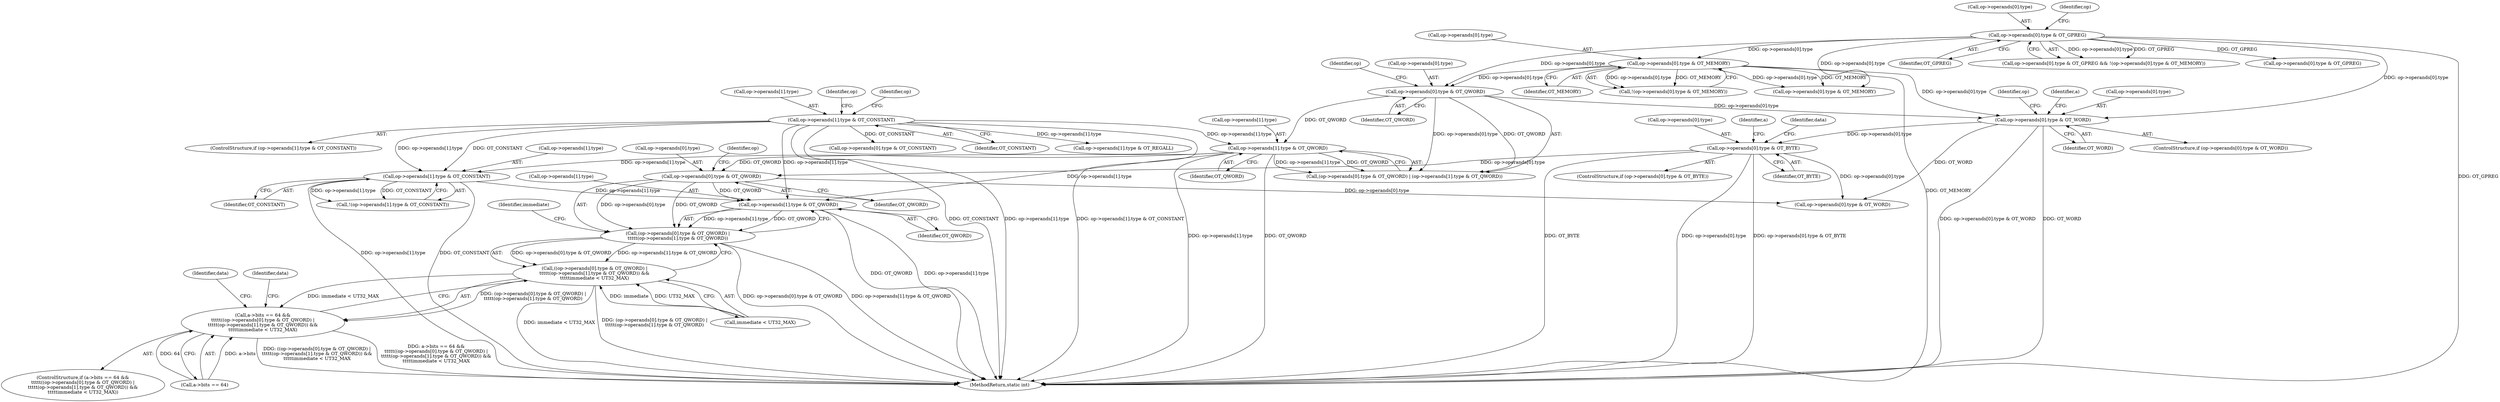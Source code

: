 digraph "0_radare2_f17bfd9f1da05f30f23a4dd05e9d2363e1406948@API" {
"1000361" [label="(Call,op->operands[1].type & OT_QWORD)"];
"1000226" [label="(Call,op->operands[1].type & OT_QWORD)"];
"1000132" [label="(Call,op->operands[1].type & OT_CONSTANT)"];
"1000217" [label="(Call,op->operands[0].type & OT_QWORD)"];
"1000189" [label="(Call,op->operands[0].type & OT_GPREG)"];
"1000199" [label="(Call,op->operands[0].type & OT_MEMORY)"];
"1000239" [label="(Call,op->operands[1].type & OT_CONSTANT)"];
"1000352" [label="(Call,op->operands[0].type & OT_QWORD)"];
"1000311" [label="(Call,op->operands[0].type & OT_BYTE)"];
"1000287" [label="(Call,op->operands[0].type & OT_WORD)"];
"1000351" [label="(Call,(op->operands[0].type & OT_QWORD) |\n\t\t\t\t\t(op->operands[1].type & OT_QWORD))"];
"1000350" [label="(Call,((op->operands[0].type & OT_QWORD) |\n\t\t\t\t\t(op->operands[1].type & OT_QWORD)) &&\n\t\t\t\t\timmediate < UT32_MAX)"];
"1000344" [label="(Call,a->bits == 64 &&\n\t\t\t\t\t((op->operands[0].type & OT_QWORD) |\n\t\t\t\t\t(op->operands[1].type & OT_QWORD)) &&\n\t\t\t\t\timmediate < UT32_MAX)"];
"1000197" [label="(Identifier,OT_GPREG)"];
"1000497" [label="(Call,op->operands[0].type & OT_MEMORY)"];
"1001275" [label="(Call,op->operands[0].type & OT_CONSTANT)"];
"1000188" [label="(Call,op->operands[0].type & OT_GPREG && !(op->operands[0].type & OT_MEMORY))"];
"1000198" [label="(Call,!(op->operands[0].type & OT_MEMORY))"];
"1000370" [label="(Call,immediate < UT32_MAX)"];
"1003216" [label="(MethodReturn,static int)"];
"1000287" [label="(Call,op->operands[0].type & OT_WORD)"];
"1000319" [label="(Identifier,OT_BYTE)"];
"1000247" [label="(Identifier,OT_CONSTANT)"];
"1000315" [label="(Identifier,op)"];
"1000345" [label="(Call,a->bits == 64)"];
"1000311" [label="(Call,op->operands[0].type & OT_BYTE)"];
"1000362" [label="(Call,op->operands[1].type)"];
"1000360" [label="(Identifier,OT_QWORD)"];
"1000371" [label="(Identifier,immediate)"];
"1000398" [label="(Identifier,data)"];
"1000225" [label="(Identifier,OT_QWORD)"];
"1000518" [label="(Call,op->operands[0].type & OT_GPREG)"];
"1000295" [label="(Identifier,OT_WORD)"];
"1000140" [label="(Identifier,OT_CONSTANT)"];
"1000323" [label="(Identifier,data)"];
"1000189" [label="(Call,op->operands[0].type & OT_GPREG)"];
"1000286" [label="(ControlStructure,if (op->operands[0].type & OT_WORD))"];
"1000190" [label="(Call,op->operands[0].type)"];
"1000353" [label="(Call,op->operands[0].type)"];
"1000216" [label="(Call,(op->operands[0].type & OT_QWORD) | (op->operands[1].type & OT_QWORD))"];
"1000351" [label="(Call,(op->operands[0].type & OT_QWORD) |\n\t\t\t\t\t(op->operands[1].type & OT_QWORD))"];
"1000147" [label="(Identifier,op)"];
"1001254" [label="(Call,op->operands[1].type & OT_REGALL)"];
"1000203" [label="(Identifier,op)"];
"1000200" [label="(Call,op->operands[0].type)"];
"1000230" [label="(Identifier,op)"];
"1000312" [label="(Call,op->operands[0].type)"];
"1000376" [label="(Identifier,data)"];
"1000217" [label="(Call,op->operands[0].type & OT_QWORD)"];
"1000133" [label="(Call,op->operands[1].type)"];
"1000240" [label="(Call,op->operands[1].type)"];
"1000300" [label="(Identifier,a)"];
"1000131" [label="(ControlStructure,if (op->operands[1].type & OT_CONSTANT))"];
"1000207" [label="(Identifier,OT_MEMORY)"];
"1000344" [label="(Call,a->bits == 64 &&\n\t\t\t\t\t((op->operands[0].type & OT_QWORD) |\n\t\t\t\t\t(op->operands[1].type & OT_QWORD)) &&\n\t\t\t\t\timmediate < UT32_MAX)"];
"1000347" [label="(Identifier,a)"];
"1000426" [label="(Call,op->operands[0].type & OT_WORD)"];
"1000350" [label="(Call,((op->operands[0].type & OT_QWORD) |\n\t\t\t\t\t(op->operands[1].type & OT_QWORD)) &&\n\t\t\t\t\timmediate < UT32_MAX)"];
"1000238" [label="(Call,!(op->operands[1].type & OT_CONSTANT))"];
"1000226" [label="(Call,op->operands[1].type & OT_QWORD)"];
"1000365" [label="(Identifier,op)"];
"1000288" [label="(Call,op->operands[0].type)"];
"1000343" [label="(ControlStructure,if (a->bits == 64 &&\n\t\t\t\t\t((op->operands[0].type & OT_QWORD) |\n\t\t\t\t\t(op->operands[1].type & OT_QWORD)) &&\n\t\t\t\t\timmediate < UT32_MAX))"];
"1000132" [label="(Call,op->operands[1].type & OT_CONSTANT)"];
"1001258" [label="(Identifier,op)"];
"1000218" [label="(Call,op->operands[0].type)"];
"1000361" [label="(Call,op->operands[1].type & OT_QWORD)"];
"1000234" [label="(Identifier,OT_QWORD)"];
"1000199" [label="(Call,op->operands[0].type & OT_MEMORY)"];
"1000352" [label="(Call,op->operands[0].type & OT_QWORD)"];
"1000310" [label="(ControlStructure,if (op->operands[0].type & OT_BYTE))"];
"1000239" [label="(Call,op->operands[1].type & OT_CONSTANT)"];
"1000227" [label="(Call,op->operands[1].type)"];
"1000369" [label="(Identifier,OT_QWORD)"];
"1000361" -> "1000351"  [label="AST: "];
"1000361" -> "1000369"  [label="CFG: "];
"1000362" -> "1000361"  [label="AST: "];
"1000369" -> "1000361"  [label="AST: "];
"1000351" -> "1000361"  [label="CFG: "];
"1000361" -> "1003216"  [label="DDG: OT_QWORD"];
"1000361" -> "1003216"  [label="DDG: op->operands[1].type"];
"1000361" -> "1000351"  [label="DDG: op->operands[1].type"];
"1000361" -> "1000351"  [label="DDG: OT_QWORD"];
"1000226" -> "1000361"  [label="DDG: op->operands[1].type"];
"1000239" -> "1000361"  [label="DDG: op->operands[1].type"];
"1000132" -> "1000361"  [label="DDG: op->operands[1].type"];
"1000352" -> "1000361"  [label="DDG: OT_QWORD"];
"1000226" -> "1000216"  [label="AST: "];
"1000226" -> "1000234"  [label="CFG: "];
"1000227" -> "1000226"  [label="AST: "];
"1000234" -> "1000226"  [label="AST: "];
"1000216" -> "1000226"  [label="CFG: "];
"1000226" -> "1003216"  [label="DDG: op->operands[1].type"];
"1000226" -> "1003216"  [label="DDG: OT_QWORD"];
"1000226" -> "1000216"  [label="DDG: op->operands[1].type"];
"1000226" -> "1000216"  [label="DDG: OT_QWORD"];
"1000132" -> "1000226"  [label="DDG: op->operands[1].type"];
"1000217" -> "1000226"  [label="DDG: OT_QWORD"];
"1000226" -> "1000239"  [label="DDG: op->operands[1].type"];
"1000226" -> "1000352"  [label="DDG: OT_QWORD"];
"1000132" -> "1000131"  [label="AST: "];
"1000132" -> "1000140"  [label="CFG: "];
"1000133" -> "1000132"  [label="AST: "];
"1000140" -> "1000132"  [label="AST: "];
"1000147" -> "1000132"  [label="CFG: "];
"1001258" -> "1000132"  [label="CFG: "];
"1000132" -> "1003216"  [label="DDG: op->operands[1].type & OT_CONSTANT"];
"1000132" -> "1003216"  [label="DDG: OT_CONSTANT"];
"1000132" -> "1003216"  [label="DDG: op->operands[1].type"];
"1000132" -> "1000239"  [label="DDG: op->operands[1].type"];
"1000132" -> "1000239"  [label="DDG: OT_CONSTANT"];
"1000132" -> "1001254"  [label="DDG: op->operands[1].type"];
"1000132" -> "1001275"  [label="DDG: OT_CONSTANT"];
"1000217" -> "1000216"  [label="AST: "];
"1000217" -> "1000225"  [label="CFG: "];
"1000218" -> "1000217"  [label="AST: "];
"1000225" -> "1000217"  [label="AST: "];
"1000230" -> "1000217"  [label="CFG: "];
"1000217" -> "1000216"  [label="DDG: op->operands[0].type"];
"1000217" -> "1000216"  [label="DDG: OT_QWORD"];
"1000189" -> "1000217"  [label="DDG: op->operands[0].type"];
"1000199" -> "1000217"  [label="DDG: op->operands[0].type"];
"1000217" -> "1000287"  [label="DDG: op->operands[0].type"];
"1000189" -> "1000188"  [label="AST: "];
"1000189" -> "1000197"  [label="CFG: "];
"1000190" -> "1000189"  [label="AST: "];
"1000197" -> "1000189"  [label="AST: "];
"1000203" -> "1000189"  [label="CFG: "];
"1000188" -> "1000189"  [label="CFG: "];
"1000189" -> "1003216"  [label="DDG: OT_GPREG"];
"1000189" -> "1000188"  [label="DDG: op->operands[0].type"];
"1000189" -> "1000188"  [label="DDG: OT_GPREG"];
"1000189" -> "1000199"  [label="DDG: op->operands[0].type"];
"1000189" -> "1000287"  [label="DDG: op->operands[0].type"];
"1000189" -> "1000497"  [label="DDG: op->operands[0].type"];
"1000189" -> "1000518"  [label="DDG: OT_GPREG"];
"1000199" -> "1000198"  [label="AST: "];
"1000199" -> "1000207"  [label="CFG: "];
"1000200" -> "1000199"  [label="AST: "];
"1000207" -> "1000199"  [label="AST: "];
"1000198" -> "1000199"  [label="CFG: "];
"1000199" -> "1003216"  [label="DDG: OT_MEMORY"];
"1000199" -> "1000198"  [label="DDG: op->operands[0].type"];
"1000199" -> "1000198"  [label="DDG: OT_MEMORY"];
"1000199" -> "1000287"  [label="DDG: op->operands[0].type"];
"1000199" -> "1000497"  [label="DDG: op->operands[0].type"];
"1000199" -> "1000497"  [label="DDG: OT_MEMORY"];
"1000239" -> "1000238"  [label="AST: "];
"1000239" -> "1000247"  [label="CFG: "];
"1000240" -> "1000239"  [label="AST: "];
"1000247" -> "1000239"  [label="AST: "];
"1000238" -> "1000239"  [label="CFG: "];
"1000239" -> "1003216"  [label="DDG: op->operands[1].type"];
"1000239" -> "1003216"  [label="DDG: OT_CONSTANT"];
"1000239" -> "1000238"  [label="DDG: op->operands[1].type"];
"1000239" -> "1000238"  [label="DDG: OT_CONSTANT"];
"1000352" -> "1000351"  [label="AST: "];
"1000352" -> "1000360"  [label="CFG: "];
"1000353" -> "1000352"  [label="AST: "];
"1000360" -> "1000352"  [label="AST: "];
"1000365" -> "1000352"  [label="CFG: "];
"1000352" -> "1000351"  [label="DDG: op->operands[0].type"];
"1000352" -> "1000351"  [label="DDG: OT_QWORD"];
"1000311" -> "1000352"  [label="DDG: op->operands[0].type"];
"1000352" -> "1000426"  [label="DDG: op->operands[0].type"];
"1000311" -> "1000310"  [label="AST: "];
"1000311" -> "1000319"  [label="CFG: "];
"1000312" -> "1000311"  [label="AST: "];
"1000319" -> "1000311"  [label="AST: "];
"1000323" -> "1000311"  [label="CFG: "];
"1000347" -> "1000311"  [label="CFG: "];
"1000311" -> "1003216"  [label="DDG: op->operands[0].type"];
"1000311" -> "1003216"  [label="DDG: op->operands[0].type & OT_BYTE"];
"1000311" -> "1003216"  [label="DDG: OT_BYTE"];
"1000287" -> "1000311"  [label="DDG: op->operands[0].type"];
"1000311" -> "1000426"  [label="DDG: op->operands[0].type"];
"1000287" -> "1000286"  [label="AST: "];
"1000287" -> "1000295"  [label="CFG: "];
"1000288" -> "1000287"  [label="AST: "];
"1000295" -> "1000287"  [label="AST: "];
"1000300" -> "1000287"  [label="CFG: "];
"1000315" -> "1000287"  [label="CFG: "];
"1000287" -> "1003216"  [label="DDG: op->operands[0].type & OT_WORD"];
"1000287" -> "1003216"  [label="DDG: OT_WORD"];
"1000287" -> "1000426"  [label="DDG: OT_WORD"];
"1000351" -> "1000350"  [label="AST: "];
"1000371" -> "1000351"  [label="CFG: "];
"1000350" -> "1000351"  [label="CFG: "];
"1000351" -> "1003216"  [label="DDG: op->operands[1].type & OT_QWORD"];
"1000351" -> "1003216"  [label="DDG: op->operands[0].type & OT_QWORD"];
"1000351" -> "1000350"  [label="DDG: op->operands[0].type & OT_QWORD"];
"1000351" -> "1000350"  [label="DDG: op->operands[1].type & OT_QWORD"];
"1000350" -> "1000344"  [label="AST: "];
"1000350" -> "1000370"  [label="CFG: "];
"1000370" -> "1000350"  [label="AST: "];
"1000344" -> "1000350"  [label="CFG: "];
"1000350" -> "1003216"  [label="DDG: (op->operands[0].type & OT_QWORD) |\n\t\t\t\t\t(op->operands[1].type & OT_QWORD)"];
"1000350" -> "1003216"  [label="DDG: immediate < UT32_MAX"];
"1000350" -> "1000344"  [label="DDG: (op->operands[0].type & OT_QWORD) |\n\t\t\t\t\t(op->operands[1].type & OT_QWORD)"];
"1000350" -> "1000344"  [label="DDG: immediate < UT32_MAX"];
"1000370" -> "1000350"  [label="DDG: immediate"];
"1000370" -> "1000350"  [label="DDG: UT32_MAX"];
"1000344" -> "1000343"  [label="AST: "];
"1000344" -> "1000345"  [label="CFG: "];
"1000345" -> "1000344"  [label="AST: "];
"1000376" -> "1000344"  [label="CFG: "];
"1000398" -> "1000344"  [label="CFG: "];
"1000344" -> "1003216"  [label="DDG: a->bits == 64 &&\n\t\t\t\t\t((op->operands[0].type & OT_QWORD) |\n\t\t\t\t\t(op->operands[1].type & OT_QWORD)) &&\n\t\t\t\t\timmediate < UT32_MAX"];
"1000344" -> "1003216"  [label="DDG: ((op->operands[0].type & OT_QWORD) |\n\t\t\t\t\t(op->operands[1].type & OT_QWORD)) &&\n\t\t\t\t\timmediate < UT32_MAX"];
"1000345" -> "1000344"  [label="DDG: a->bits"];
"1000345" -> "1000344"  [label="DDG: 64"];
}
